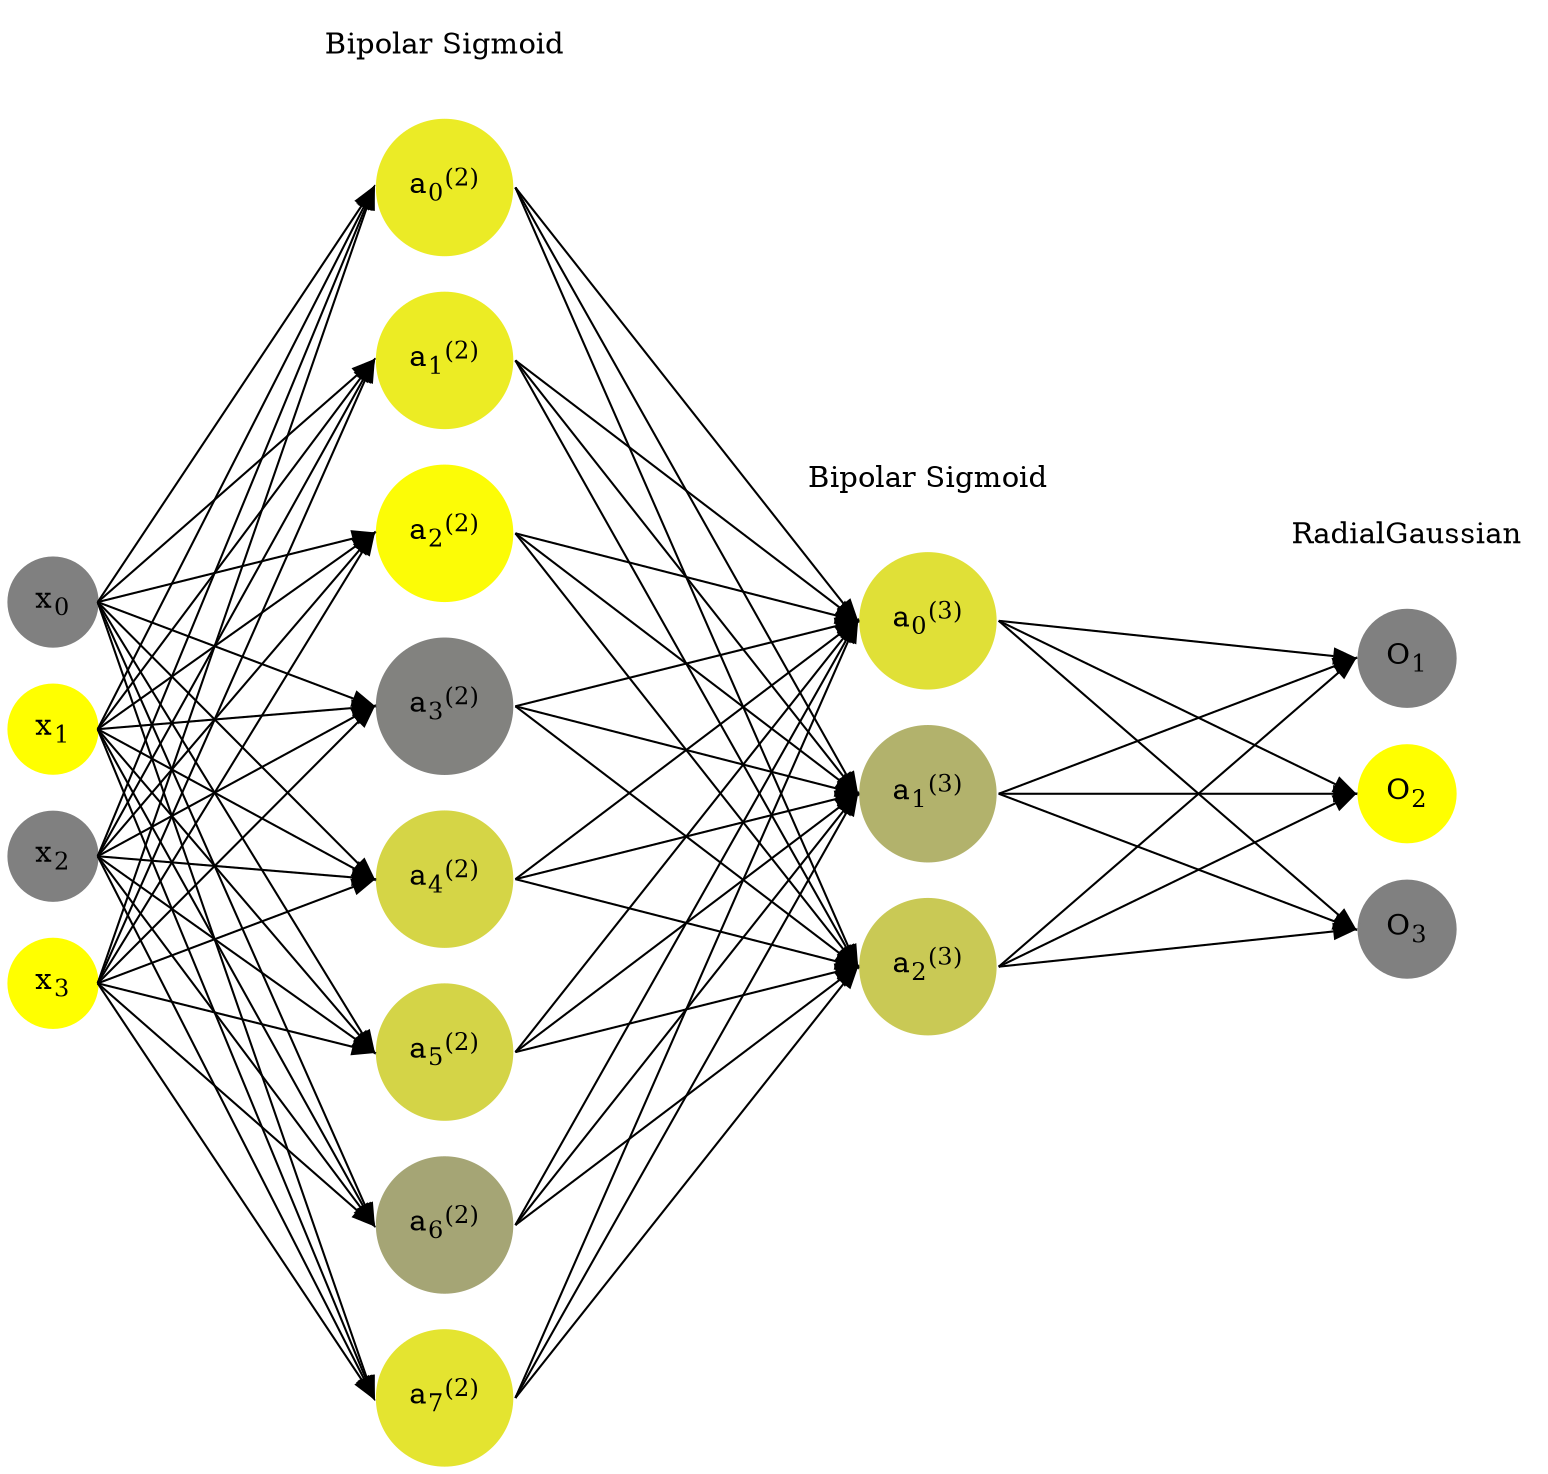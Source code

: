 digraph G {
	rankdir = LR;
	splines=false;
	edge[style=invis];
	ranksep= 1.4;
	{
	node [shape=circle, color="0.1667, 0.0, 0.5", style=filled, fillcolor="0.1667, 0.0, 0.5"];
	x0 [label=<x<sub>0</sub>>];
	}
	{
	node [shape=circle, color="0.1667, 1.0, 1.0", style=filled, fillcolor="0.1667, 1.0, 1.0"];
	x1 [label=<x<sub>1</sub>>];
	}
	{
	node [shape=circle, color="0.1667, 0.0, 0.5", style=filled, fillcolor="0.1667, 0.0, 0.5"];
	x2 [label=<x<sub>2</sub>>];
	}
	{
	node [shape=circle, color="0.1667, 1.0, 1.0", style=filled, fillcolor="0.1667, 1.0, 1.0"];
	x3 [label=<x<sub>3</sub>>];
	}
	{
	node [shape=circle, color="0.1667, 0.837868, 0.918934", style=filled, fillcolor="0.1667, 0.837868, 0.918934"];
	a02 [label=<a<sub>0</sub><sup>(2)</sup>>];
	}
	{
	node [shape=circle, color="0.1667, 0.845963, 0.922982", style=filled, fillcolor="0.1667, 0.845963, 0.922982"];
	a12 [label=<a<sub>1</sub><sup>(2)</sup>>];
	}
	{
	node [shape=circle, color="0.1667, 0.973025, 0.986512", style=filled, fillcolor="0.1667, 0.973025, 0.986512"];
	a22 [label=<a<sub>2</sub><sup>(2)</sup>>];
	}
	{
	node [shape=circle, color="0.1667, 0.021433, 0.510717", style=filled, fillcolor="0.1667, 0.021433, 0.510717"];
	a32 [label=<a<sub>3</sub><sup>(2)</sup>>];
	}
	{
	node [shape=circle, color="0.1667, 0.668761, 0.834381", style=filled, fillcolor="0.1667, 0.668761, 0.834381"];
	a42 [label=<a<sub>4</sub><sup>(2)</sup>>];
	}
	{
	node [shape=circle, color="0.1667, 0.663529, 0.831765", style=filled, fillcolor="0.1667, 0.663529, 0.831765"];
	a52 [label=<a<sub>5</sub><sup>(2)</sup>>];
	}
	{
	node [shape=circle, color="0.1667, 0.292508, 0.646254", style=filled, fillcolor="0.1667, 0.292508, 0.646254"];
	a62 [label=<a<sub>6</sub><sup>(2)</sup>>];
	}
	{
	node [shape=circle, color="0.1667, 0.786282, 0.893141", style=filled, fillcolor="0.1667, 0.786282, 0.893141"];
	a72 [label=<a<sub>7</sub><sup>(2)</sup>>];
	}
	{
	node [shape=circle, color="0.1667, 0.754877, 0.877439", style=filled, fillcolor="0.1667, 0.754877, 0.877439"];
	a03 [label=<a<sub>0</sub><sup>(3)</sup>>];
	}
	{
	node [shape=circle, color="0.1667, 0.393379, 0.696690", style=filled, fillcolor="0.1667, 0.393379, 0.696690"];
	a13 [label=<a<sub>1</sub><sup>(3)</sup>>];
	}
	{
	node [shape=circle, color="0.1667, 0.578123, 0.789061", style=filled, fillcolor="0.1667, 0.578123, 0.789061"];
	a23 [label=<a<sub>2</sub><sup>(3)</sup>>];
	}
	{
	node [shape=circle, color="0.1667, 0.0, 0.5", style=filled, fillcolor="0.1667, 0.0, 0.5"];
	O1 [label=<O<sub>1</sub>>];
	}
	{
	node [shape=circle, color="0.1667, 1.0, 1.0", style=filled, fillcolor="0.1667, 1.0, 1.0"];
	O2 [label=<O<sub>2</sub>>];
	}
	{
	node [shape=circle, color="0.1667, 0.0, 0.5", style=filled, fillcolor="0.1667, 0.0, 0.5"];
	O3 [label=<O<sub>3</sub>>];
	}
	{
	rank=same;
	x0->x1->x2->x3;
	}
	{
	rank=same;
	a02->a12->a22->a32->a42->a52->a62->a72;
	}
	{
	rank=same;
	a03->a13->a23;
	}
	{
	rank=same;
	O1->O2->O3;
	}
	l1 [shape=plaintext,label="Bipolar Sigmoid"];
	l1->a02;
	{rank=same; l1;a02};
	l2 [shape=plaintext,label="Bipolar Sigmoid"];
	l2->a03;
	{rank=same; l2;a03};
	l3 [shape=plaintext,label="RadialGaussian"];
	l3->O1;
	{rank=same; l3;O1};
edge[style=solid, tailport=e, headport=w];
	{x0;x1;x2;x3} -> {a02;a12;a22;a32;a42;a52;a62;a72};
	{a02;a12;a22;a32;a42;a52;a62;a72} -> {a03;a13;a23};
	{a03;a13;a23} -> {O1,O2,O3};
}
